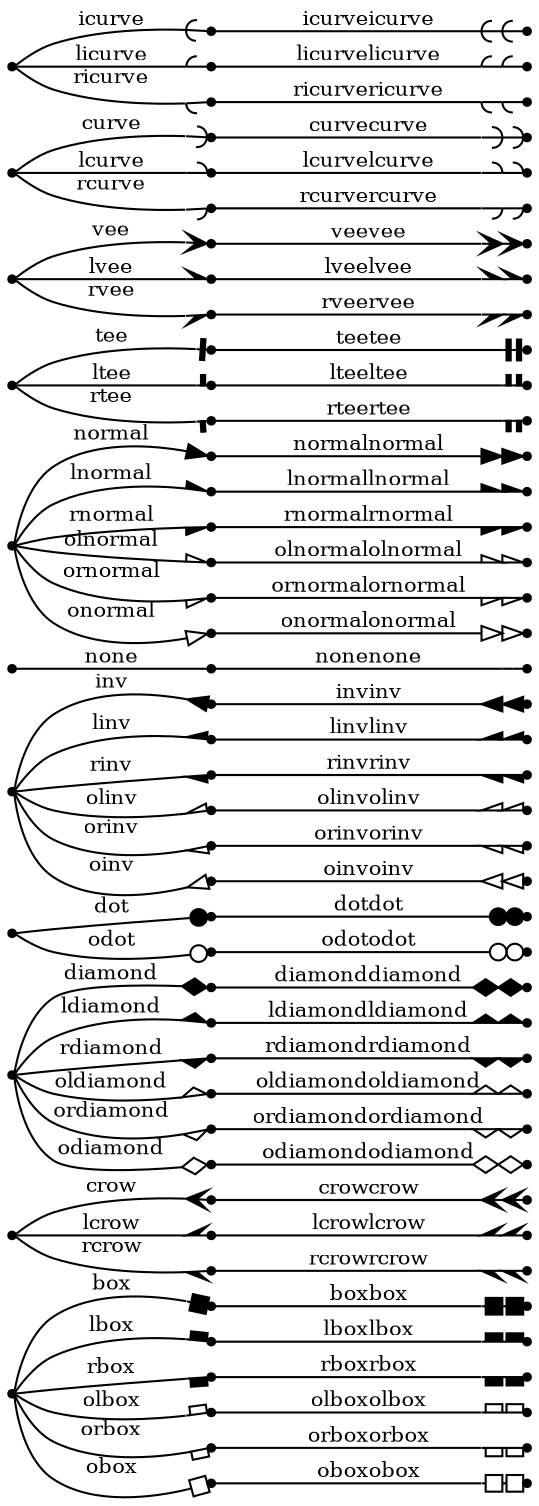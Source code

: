 digraph G {
	graph [rankdir=LR nodesep=0]
	node [shape=point label=""]
	edge [fontsize=10]
	_box -> box [arrowhead=box label=box]
	box -> boxbox [arrowhead=boxbox label=boxbox]
	_box -> lbox [arrowhead=lbox label=lbox]
	lbox -> lboxlbox [arrowhead=lboxlbox label=lboxlbox]
	_box -> rbox [arrowhead=rbox label=rbox]
	rbox -> rboxrbox [arrowhead=rboxrbox label=rboxrbox]
	_box -> olbox [arrowhead=olbox label=olbox]
	olbox -> olboxolbox [arrowhead=olboxolbox label=olboxolbox]
	_box -> orbox [arrowhead=orbox label=orbox]
	orbox -> orboxorbox [arrowhead=orboxorbox label=orboxorbox]
	_box -> obox [arrowhead=obox label=obox]
	obox -> oboxobox [arrowhead=oboxobox label=oboxobox]
	_crow -> crow [arrowhead=crow label=crow]
	crow -> crowcrow [arrowhead=crowcrow label=crowcrow]
	_crow -> lcrow [arrowhead=lcrow label=lcrow]
	lcrow -> lcrowlcrow [arrowhead=lcrowlcrow label=lcrowlcrow]
	_crow -> rcrow [arrowhead=rcrow label=rcrow]
	rcrow -> rcrowrcrow [arrowhead=rcrowrcrow label=rcrowrcrow]
	_diamond -> diamond [arrowhead=diamond label=diamond]
	diamond -> diamonddiamond [arrowhead=diamonddiamond label=diamonddiamond]
	_diamond -> ldiamond [arrowhead=ldiamond label=ldiamond]
	ldiamond -> ldiamondldiamond [arrowhead=ldiamondldiamond label=ldiamondldiamond]
	_diamond -> rdiamond [arrowhead=rdiamond label=rdiamond]
	rdiamond -> rdiamondrdiamond [arrowhead=rdiamondrdiamond label=rdiamondrdiamond]
	_diamond -> oldiamond [arrowhead=oldiamond label=oldiamond]
	oldiamond -> oldiamondoldiamond [arrowhead=oldiamondoldiamond label=oldiamondoldiamond]
	_diamond -> ordiamond [arrowhead=ordiamond label=ordiamond]
	ordiamond -> ordiamondordiamond [arrowhead=ordiamondordiamond label=ordiamondordiamond]
	_diamond -> odiamond [arrowhead=odiamond label=odiamond]
	odiamond -> odiamondodiamond [arrowhead=odiamondodiamond label=odiamondodiamond]
	_dot -> dot [arrowhead=dot label=dot]
	dot -> dotdot [arrowhead=dotdot label=dotdot]
	_dot -> odot [arrowhead=odot label=odot]
	odot -> odotodot [arrowhead=odotodot label=odotodot]
	_inv -> inv [arrowhead=inv label=inv]
	inv -> invinv [arrowhead=invinv label=invinv]
	_inv -> linv [arrowhead=linv label=linv]
	linv -> linvlinv [arrowhead=linvlinv label=linvlinv]
	_inv -> rinv [arrowhead=rinv label=rinv]
	rinv -> rinvrinv [arrowhead=rinvrinv label=rinvrinv]
	_inv -> olinv [arrowhead=olinv label=olinv]
	olinv -> olinvolinv [arrowhead=olinvolinv label=olinvolinv]
	_inv -> orinv [arrowhead=orinv label=orinv]
	orinv -> orinvorinv [arrowhead=orinvorinv label=orinvorinv]
	_inv -> oinv [arrowhead=oinv label=oinv]
	oinv -> oinvoinv [arrowhead=oinvoinv label=oinvoinv]
	_none -> none [arrowhead=none label=none]
	none -> nonenone [arrowhead=nonenone label=nonenone]
	_normal -> normal [arrowhead=normal label=normal]
	normal -> normalnormal [arrowhead=normalnormal label=normalnormal]
	_normal -> lnormal [arrowhead=lnormal label=lnormal]
	lnormal -> lnormallnormal [arrowhead=lnormallnormal label=lnormallnormal]
	_normal -> rnormal [arrowhead=rnormal label=rnormal]
	rnormal -> rnormalrnormal [arrowhead=rnormalrnormal label=rnormalrnormal]
	_normal -> olnormal [arrowhead=olnormal label=olnormal]
	olnormal -> olnormalolnormal [arrowhead=olnormalolnormal label=olnormalolnormal]
	_normal -> ornormal [arrowhead=ornormal label=ornormal]
	ornormal -> ornormalornormal [arrowhead=ornormalornormal label=ornormalornormal]
	_normal -> onormal [arrowhead=onormal label=onormal]
	onormal -> onormalonormal [arrowhead=onormalonormal label=onormalonormal]
	_tee -> tee [arrowhead=tee label=tee]
	tee -> teetee [arrowhead=teetee label=teetee]
	_tee -> ltee [arrowhead=ltee label=ltee]
	ltee -> lteeltee [arrowhead=lteeltee label=lteeltee]
	_tee -> rtee [arrowhead=rtee label=rtee]
	rtee -> rteertee [arrowhead=rteertee label=rteertee]
	_vee -> vee [arrowhead=vee label=vee]
	vee -> veevee [arrowhead=veevee label=veevee]
	_vee -> lvee [arrowhead=lvee label=lvee]
	lvee -> lveelvee [arrowhead=lveelvee label=lveelvee]
	_vee -> rvee [arrowhead=rvee label=rvee]
	rvee -> rveervee [arrowhead=rveervee label=rveervee]
	_curve -> curve [arrowhead=curve label=curve]
	curve -> curvecurve [arrowhead=curvecurve label=curvecurve]
	_curve -> lcurve [arrowhead=lcurve label=lcurve]
	lcurve -> lcurvelcurve [arrowhead=lcurvelcurve label=lcurvelcurve]
	_curve -> rcurve [arrowhead=rcurve label=rcurve]
	rcurve -> rcurvercurve [arrowhead=rcurvercurve label=rcurvercurve]
	_icurve -> icurve [arrowhead=icurve label=icurve]
	icurve -> icurveicurve [arrowhead=icurveicurve label=icurveicurve]
	_icurve -> licurve [arrowhead=licurve label=licurve]
	licurve -> licurvelicurve [arrowhead=licurvelicurve label=licurvelicurve]
	_icurve -> ricurve [arrowhead=ricurve label=ricurve]
	ricurve -> ricurvericurve [arrowhead=ricurvericurve label=ricurvericurve]
}
